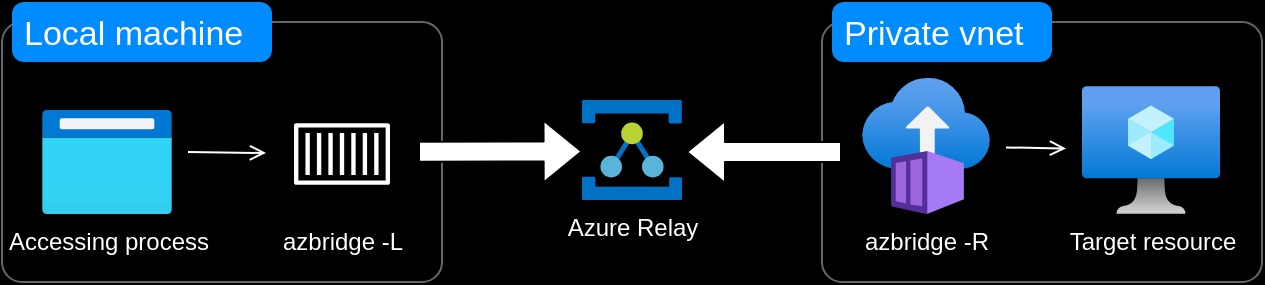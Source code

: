 <mxfile version="15.3.4" type="device"><diagram id="0Wfl-J3MqZDM-svOK_cC" name="Page-1"><mxGraphModel dx="786" dy="1894" grid="1" gridSize="10" guides="1" tooltips="1" connect="1" arrows="1" fold="1" page="1" pageScale="1" pageWidth="850" pageHeight="1100" background="#000000" math="0" shadow="0"><root><mxCell id="0"/><mxCell id="1" parent="0"/><mxCell id="8_71PqGbmMJ_6hYjRyYt-31" value="" style="shape=mxgraph.mockup.containers.marginRect;rectMarginTop=10;strokeColor=#666666;strokeWidth=1;dashed=0;rounded=1;arcSize=5;recursiveResize=0;hachureGap=4;pointerEvents=0;fillColor=none;" vertex="1" parent="1"><mxGeometry x="430" y="30" width="220" height="140" as="geometry"/></mxCell><mxCell id="8_71PqGbmMJ_6hYjRyYt-32" value="Private vnet" style="shape=rect;strokeColor=none;fillColor=#008cff;strokeWidth=1;dashed=0;rounded=1;arcSize=20;fontColor=#ffffff;fontSize=17;spacing=2;spacingTop=-2;align=left;autosize=1;spacingLeft=4;resizeWidth=0;resizeHeight=0;perimeter=none;" vertex="1" parent="8_71PqGbmMJ_6hYjRyYt-31"><mxGeometry x="5" width="110" height="30" as="geometry"/></mxCell><mxCell id="8_71PqGbmMJ_6hYjRyYt-4" value="azbridge -R" style="aspect=fixed;html=1;points=[];align=center;image;fontSize=12;image=img/lib/azure2/compute/Container_Instances.svg;hachureGap=4;pointerEvents=0;fontColor=#FFFFFF;labelBackgroundColor=none;" vertex="1" parent="8_71PqGbmMJ_6hYjRyYt-31"><mxGeometry x="20" y="38" width="64" height="68" as="geometry"/></mxCell><mxCell id="8_71PqGbmMJ_6hYjRyYt-29" value="" style="shape=mxgraph.mockup.containers.marginRect;rectMarginTop=10;strokeColor=#666666;strokeWidth=1;dashed=0;rounded=1;arcSize=5;recursiveResize=0;hachureGap=4;pointerEvents=0;fillColor=none;" vertex="1" parent="1"><mxGeometry x="20" y="30" width="220" height="140" as="geometry"/></mxCell><mxCell id="8_71PqGbmMJ_6hYjRyYt-30" value="Local machine" style="shape=rect;strokeColor=none;fillColor=#008cff;strokeWidth=1;dashed=0;rounded=1;arcSize=20;fontColor=#ffffff;fontSize=17;spacing=2;spacingTop=-2;align=left;autosize=1;spacingLeft=4;resizeWidth=0;resizeHeight=0;perimeter=none;" vertex="1" parent="8_71PqGbmMJ_6hYjRyYt-29"><mxGeometry x="5" width="130" height="30" as="geometry"/></mxCell><mxCell id="8_71PqGbmMJ_6hYjRyYt-38" value="" style="edgeStyle=none;curved=1;rounded=1;orthogonalLoop=1;jettySize=auto;html=1;fontColor=#FFFFFF;endArrow=open;sourcePerimeterSpacing=8;targetPerimeterSpacing=8;fillColor=default;" edge="1" parent="8_71PqGbmMJ_6hYjRyYt-29" source="8_71PqGbmMJ_6hYjRyYt-11" target="8_71PqGbmMJ_6hYjRyYt-10"><mxGeometry relative="1" as="geometry"/></mxCell><mxCell id="8_71PqGbmMJ_6hYjRyYt-11" value="Accessing process" style="aspect=fixed;html=1;points=[];align=center;image;fontSize=12;image=img/lib/azure2/general/Browser.svg;hachureGap=4;pointerEvents=0;fillColor=none;fontColor=#FFFFFF;labelBackgroundColor=none;" vertex="1" parent="8_71PqGbmMJ_6hYjRyYt-29"><mxGeometry x="20" y="54" width="65" height="52" as="geometry"/></mxCell><mxCell id="8_71PqGbmMJ_6hYjRyYt-10" value="azbridge -L" style="sketch=0;outlineConnect=0;fontColor=#FFFFFF;gradientColor=none;strokeColor=#FFFFFF;fillColor=none;dashed=0;verticalLabelPosition=bottom;verticalAlign=top;align=center;html=1;fontSize=12;fontStyle=0;aspect=fixed;shape=mxgraph.aws4.resourceIcon;resIcon=mxgraph.aws4.container_1;hachureGap=4;pointerEvents=0;" vertex="1" parent="8_71PqGbmMJ_6hYjRyYt-29"><mxGeometry x="140" y="46" width="60" height="60" as="geometry"/></mxCell><mxCell id="8_71PqGbmMJ_6hYjRyYt-18" value="" style="edgeStyle=none;curved=1;rounded=0;orthogonalLoop=1;jettySize=auto;html=1;endArrow=open;sourcePerimeterSpacing=8;targetPerimeterSpacing=8;strokeColor=#FFFFFF;" edge="1" parent="8_71PqGbmMJ_6hYjRyYt-29" target="8_71PqGbmMJ_6hYjRyYt-10"><mxGeometry relative="1" as="geometry"><mxPoint x="93" y="75" as="sourcePoint"/></mxGeometry></mxCell><mxCell id="8_71PqGbmMJ_6hYjRyYt-1" value="Azure Relay" style="sketch=0;aspect=fixed;html=1;points=[];align=center;image;fontSize=12;image=img/lib/mscae/Service_Bus_Relay.svg;hachureGap=4;pointerEvents=0;fontColor=#FFFFFF;labelBackgroundColor=none;" vertex="1" parent="1"><mxGeometry x="310" y="79" width="50" height="50" as="geometry"/></mxCell><mxCell id="8_71PqGbmMJ_6hYjRyYt-19" value="" style="edgeStyle=none;curved=1;rounded=0;orthogonalLoop=1;jettySize=auto;html=1;endArrow=open;sourcePerimeterSpacing=8;targetPerimeterSpacing=8;strokeColor=#FFFFFF;" edge="1" parent="1" source="8_71PqGbmMJ_6hYjRyYt-4" target="8_71PqGbmMJ_6hYjRyYt-5"><mxGeometry relative="1" as="geometry"/></mxCell><mxCell id="8_71PqGbmMJ_6hYjRyYt-5" value="Target resource" style="aspect=fixed;html=1;points=[];align=center;image;fontSize=12;image=img/lib/azure2/compute/Virtual_Machine.svg;hachureGap=4;pointerEvents=0;fontColor=#FFFFFF;labelBackgroundColor=none;" vertex="1" parent="1"><mxGeometry x="560" y="72" width="69" height="64" as="geometry"/></mxCell><mxCell id="8_71PqGbmMJ_6hYjRyYt-15" value="" style="edgeStyle=none;curved=1;rounded=1;orthogonalLoop=1;jettySize=auto;html=1;endArrow=open;sourcePerimeterSpacing=8;targetPerimeterSpacing=8;shape=flexArrow;fillColor=default;entryX=0.006;entryY=0.494;entryDx=0;entryDy=0;entryPerimeter=0;" edge="1" parent="1"><mxGeometry relative="1" as="geometry"><mxPoint x="228" y="104.905" as="sourcePoint"/><mxPoint x="310.3" y="104.7" as="targetPoint"/></mxGeometry></mxCell><mxCell id="8_71PqGbmMJ_6hYjRyYt-12" value="" style="shape=flexArrow;endArrow=classic;html=1;sourcePerimeterSpacing=8;targetPerimeterSpacing=8;entryX=1.04;entryY=0.52;entryDx=0;entryDy=0;entryPerimeter=0;fillColor=default;rounded=1;" edge="1" parent="1" target="8_71PqGbmMJ_6hYjRyYt-1"><mxGeometry width="50" height="50" relative="1" as="geometry"><mxPoint x="440" y="105" as="sourcePoint"/><mxPoint x="400" y="860" as="targetPoint"/></mxGeometry></mxCell></root></mxGraphModel></diagram></mxfile>